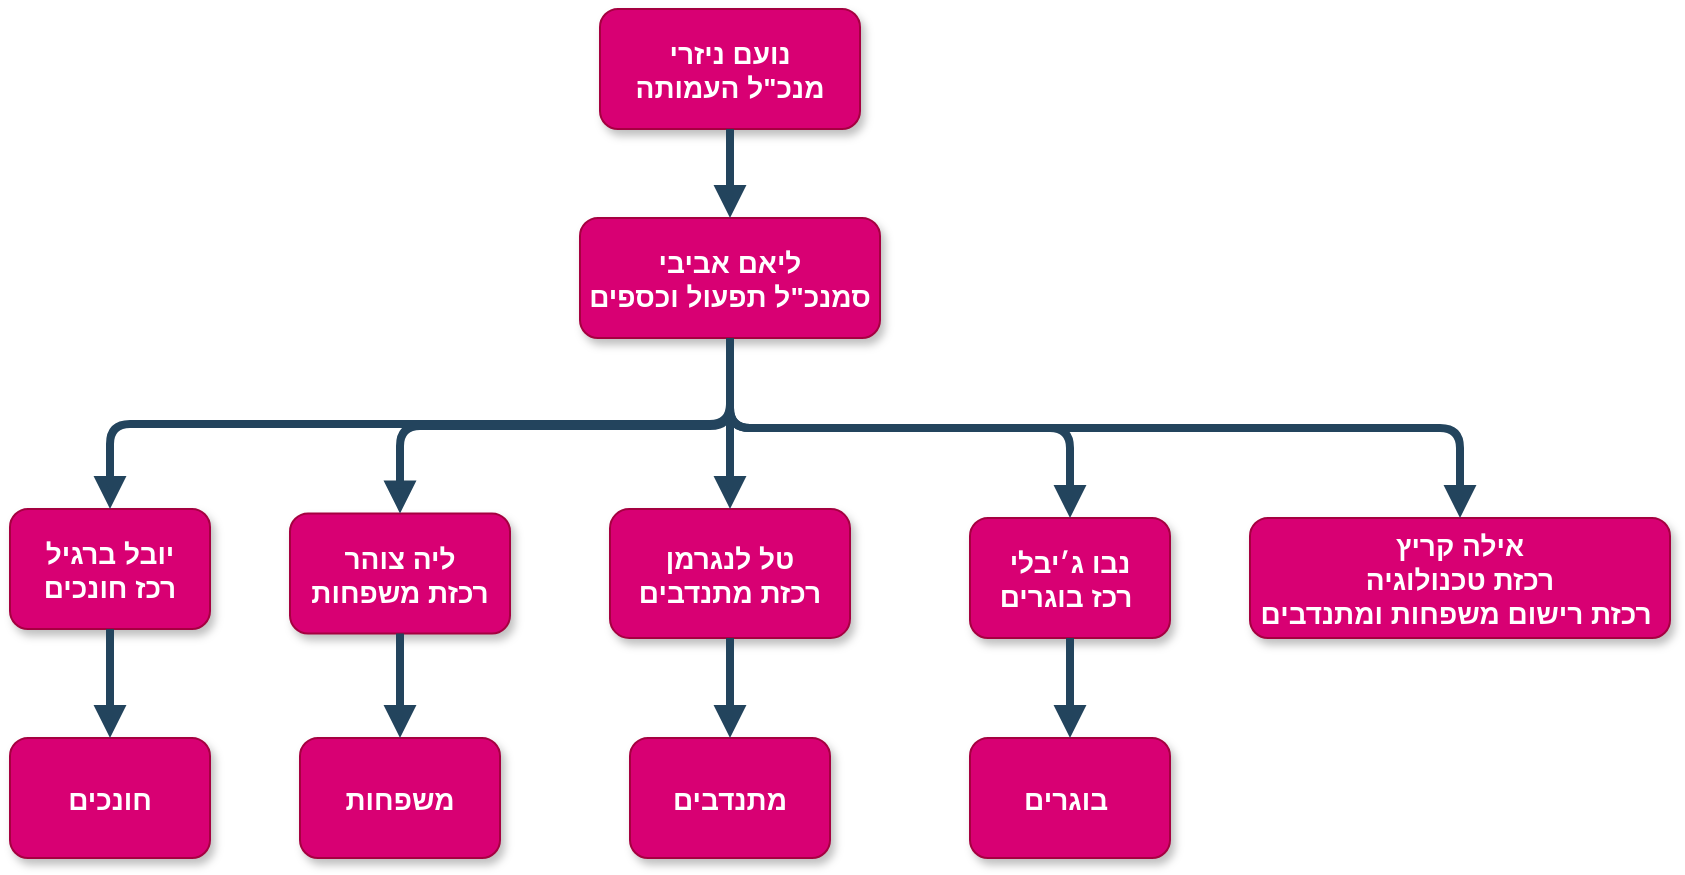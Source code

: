 <mxfile version="24.8.3">
  <diagram name="Page-1" id="97916047-d0de-89f5-080d-49f4d83e522f">
    <mxGraphModel dx="1195" dy="615" grid="1" gridSize="10" guides="1" tooltips="1" connect="1" arrows="1" fold="1" page="1" pageScale="1.5" pageWidth="1169" pageHeight="827" background="none" math="0" shadow="0">
      <root>
        <mxCell id="0" />
        <mxCell id="1" parent="0" />
        <mxCell id="2" value="&#xa;נועם ניזרי&#xa;מנכ&quot;ל העמותה&#xa;" style="rounded=1;fillColor=#d80073;strokeColor=#A50040;shadow=1;fontStyle=1;fontColor=#ffffff;fontSize=14;" parent="1" vertex="1">
          <mxGeometry x="745" y="205.5" width="130" height="60" as="geometry" />
        </mxCell>
        <mxCell id="3" value="ליאם אביבי&#xa;סמנכ&quot;ל תפעול וכספים" style="rounded=1;fillColor=#d80073;strokeColor=#A50040;shadow=1;fontStyle=1;fontColor=#ffffff;fontSize=14;" parent="1" vertex="1">
          <mxGeometry x="735" y="310" width="150" height="60" as="geometry" />
        </mxCell>
        <mxCell id="4" value="יובל ברגיל&#xa;רכז חונכים" style="rounded=1;fillColor=#d80073;strokeColor=#A50040;shadow=1;fontStyle=1;fontColor=#ffffff;fontSize=14;" parent="1" vertex="1">
          <mxGeometry x="450" y="455.5" width="100" height="60" as="geometry" />
        </mxCell>
        <mxCell id="5" value="ליה צוהר&#xa;רכזת משפחות" style="rounded=1;fillColor=#d80073;strokeColor=#A50040;shadow=1;fontStyle=1;fontColor=#ffffff;fontSize=14;" parent="1" vertex="1">
          <mxGeometry x="590" y="457.75" width="110" height="60" as="geometry" />
        </mxCell>
        <mxCell id="6" value="נבו ג׳יבלי&#xa;רכז בוגרים " style="rounded=1;fillColor=#d80073;strokeColor=#A50040;shadow=1;fontStyle=1;fontColor=#ffffff;fontSize=14;align=center;" parent="1" vertex="1">
          <mxGeometry x="930" y="460" width="100" height="60" as="geometry" />
        </mxCell>
        <mxCell id="29" value="" style="edgeStyle=elbowEdgeStyle;elbow=vertical;strokeWidth=4;endArrow=block;endFill=1;fontStyle=1;strokeColor=#23445D;" parent="1" source="2" target="3" edge="1">
          <mxGeometry x="22" y="165.5" width="100" height="100" as="geometry">
            <mxPoint x="22" y="265.5" as="sourcePoint" />
            <mxPoint x="122" y="165.5" as="targetPoint" />
          </mxGeometry>
        </mxCell>
        <mxCell id="30" value="" style="edgeStyle=elbowEdgeStyle;elbow=vertical;strokeWidth=4;endArrow=block;endFill=1;fontStyle=1;strokeColor=#23445D;" parent="1" source="3" target="5" edge="1">
          <mxGeometry x="22" y="165.5" width="100" height="100" as="geometry">
            <mxPoint x="22" y="265.5" as="sourcePoint" />
            <mxPoint x="122" y="165.5" as="targetPoint" />
          </mxGeometry>
        </mxCell>
        <mxCell id="31" value="" style="edgeStyle=elbowEdgeStyle;elbow=vertical;strokeWidth=4;endArrow=block;endFill=1;fontStyle=1;strokeColor=#23445D;" parent="1" source="3" target="4" edge="1">
          <mxGeometry x="22" y="165.5" width="100" height="100" as="geometry">
            <mxPoint x="22" y="265.5" as="sourcePoint" />
            <mxPoint x="122" y="165.5" as="targetPoint" />
          </mxGeometry>
        </mxCell>
        <mxCell id="32" value="" style="edgeStyle=elbowEdgeStyle;elbow=vertical;strokeWidth=4;endArrow=block;endFill=1;fontStyle=1;strokeColor=#23445D;" parent="1" source="3" target="6" edge="1">
          <mxGeometry x="22" y="165.5" width="100" height="100" as="geometry">
            <mxPoint x="22" y="265.5" as="sourcePoint" />
            <mxPoint x="122" y="165.5" as="targetPoint" />
          </mxGeometry>
        </mxCell>
        <mxCell id="bQVK4K-JHT9RS3OZxk5x-55" value="אילה קריץ&#xa;רכזת טכנולוגיה&#xa;רכזת רישום משפחות ומתנדבים " style="rounded=1;fillColor=#d80073;strokeColor=#A50040;shadow=1;fontStyle=1;fontColor=#ffffff;fontSize=14;" vertex="1" parent="1">
          <mxGeometry x="1070" y="460" width="210" height="60" as="geometry" />
        </mxCell>
        <mxCell id="bQVK4K-JHT9RS3OZxk5x-56" value="" style="edgeStyle=elbowEdgeStyle;elbow=vertical;strokeWidth=4;endArrow=block;endFill=1;fontStyle=1;strokeColor=#23445D;entryX=0.5;entryY=0;entryDx=0;entryDy=0;exitX=0.5;exitY=1;exitDx=0;exitDy=0;spacingRight=0;" edge="1" parent="1" source="3" target="bQVK4K-JHT9RS3OZxk5x-55">
          <mxGeometry width="100" height="100" as="geometry">
            <mxPoint x="770" y="410" as="sourcePoint" />
            <mxPoint x="1230" y="455.5" as="targetPoint" />
          </mxGeometry>
        </mxCell>
        <mxCell id="bQVK4K-JHT9RS3OZxk5x-59" value="טל לנגרמן&#xa;רכזת מתנדבים" style="rounded=1;fillColor=#d80073;strokeColor=#A50040;shadow=1;fontStyle=1;fontColor=#ffffff;fontSize=14;" vertex="1" parent="1">
          <mxGeometry x="750" y="455.5" width="120" height="64.5" as="geometry" />
        </mxCell>
        <mxCell id="bQVK4K-JHT9RS3OZxk5x-60" value="" style="edgeStyle=elbowEdgeStyle;elbow=vertical;strokeWidth=4;endArrow=block;endFill=1;fontStyle=1;strokeColor=#23445D;entryX=0.5;entryY=0;entryDx=0;entryDy=0;exitX=0.5;exitY=1;exitDx=0;exitDy=0;" edge="1" parent="1" target="bQVK4K-JHT9RS3OZxk5x-59" source="3">
          <mxGeometry x="22" y="165.5" width="100" height="100" as="geometry">
            <mxPoint x="760" y="580" as="sourcePoint" />
            <mxPoint x="1220" y="625.5" as="targetPoint" />
            <Array as="points">
              <mxPoint x="810" y="410" />
            </Array>
          </mxGeometry>
        </mxCell>
        <mxCell id="bQVK4K-JHT9RS3OZxk5x-61" value="בוגרים " style="rounded=1;fillColor=#d80073;strokeColor=#A50040;shadow=1;fontStyle=1;fontColor=#ffffff;fontSize=14;align=center;" vertex="1" parent="1">
          <mxGeometry x="930" y="570" width="100" height="60" as="geometry" />
        </mxCell>
        <mxCell id="bQVK4K-JHT9RS3OZxk5x-63" value="" style="edgeStyle=elbowEdgeStyle;elbow=vertical;strokeWidth=4;endArrow=block;endFill=1;fontStyle=1;strokeColor=#23445D;exitX=0.5;exitY=1;exitDx=0;exitDy=0;entryX=0.5;entryY=0;entryDx=0;entryDy=0;" edge="1" parent="1" source="6" target="bQVK4K-JHT9RS3OZxk5x-61">
          <mxGeometry x="22" y="165.5" width="100" height="100" as="geometry">
            <mxPoint x="800" y="560" as="sourcePoint" />
            <mxPoint x="970" y="650" as="targetPoint" />
          </mxGeometry>
        </mxCell>
        <mxCell id="bQVK4K-JHT9RS3OZxk5x-64" value="מתנדבים" style="rounded=1;fillColor=#d80073;strokeColor=#A50040;shadow=1;fontStyle=1;fontColor=#ffffff;fontSize=14;align=center;" vertex="1" parent="1">
          <mxGeometry x="760" y="570" width="100" height="60" as="geometry" />
        </mxCell>
        <mxCell id="bQVK4K-JHT9RS3OZxk5x-65" value="" style="edgeStyle=elbowEdgeStyle;elbow=vertical;strokeWidth=4;endArrow=block;endFill=1;fontStyle=1;strokeColor=#23445D;entryX=0.5;entryY=0;entryDx=0;entryDy=0;exitX=0.5;exitY=1;exitDx=0;exitDy=0;" edge="1" parent="1" target="bQVK4K-JHT9RS3OZxk5x-64" source="bQVK4K-JHT9RS3OZxk5x-59">
          <mxGeometry x="22" y="165.5" width="100" height="100" as="geometry">
            <mxPoint x="790" y="540" as="sourcePoint" />
            <mxPoint x="800" y="650" as="targetPoint" />
          </mxGeometry>
        </mxCell>
        <mxCell id="bQVK4K-JHT9RS3OZxk5x-68" value="חונכים" style="rounded=1;fillColor=#d80073;strokeColor=#A50040;shadow=1;fontStyle=1;fontColor=#ffffff;fontSize=14;align=center;" vertex="1" parent="1">
          <mxGeometry x="450" y="570" width="100" height="60" as="geometry" />
        </mxCell>
        <mxCell id="bQVK4K-JHT9RS3OZxk5x-69" value="" style="edgeStyle=elbowEdgeStyle;elbow=vertical;strokeWidth=4;endArrow=block;endFill=1;fontStyle=1;strokeColor=#23445D;entryX=0.5;entryY=0;entryDx=0;entryDy=0;" edge="1" parent="1" target="bQVK4K-JHT9RS3OZxk5x-68" source="4">
          <mxGeometry x="22" y="165.5" width="100" height="100" as="geometry">
            <mxPoint x="500" y="530" as="sourcePoint" />
            <mxPoint x="490" y="660" as="targetPoint" />
          </mxGeometry>
        </mxCell>
        <mxCell id="bQVK4K-JHT9RS3OZxk5x-70" value="משפחות" style="rounded=1;fillColor=#d80073;strokeColor=#A50040;shadow=1;fontStyle=1;fontColor=#ffffff;fontSize=14;align=center;" vertex="1" parent="1">
          <mxGeometry x="595" y="570" width="100" height="60" as="geometry" />
        </mxCell>
        <mxCell id="bQVK4K-JHT9RS3OZxk5x-71" value="" style="edgeStyle=elbowEdgeStyle;elbow=vertical;strokeWidth=4;endArrow=block;endFill=1;fontStyle=1;strokeColor=#23445D;entryX=0.5;entryY=0;entryDx=0;entryDy=0;exitX=0.5;exitY=1;exitDx=0;exitDy=0;" edge="1" parent="1" target="bQVK4K-JHT9RS3OZxk5x-70" source="5">
          <mxGeometry x="22" y="165.5" width="100" height="100" as="geometry">
            <mxPoint x="650" y="531.37" as="sourcePoint" />
            <mxPoint x="635" y="688.62" as="targetPoint" />
          </mxGeometry>
        </mxCell>
      </root>
    </mxGraphModel>
  </diagram>
</mxfile>

